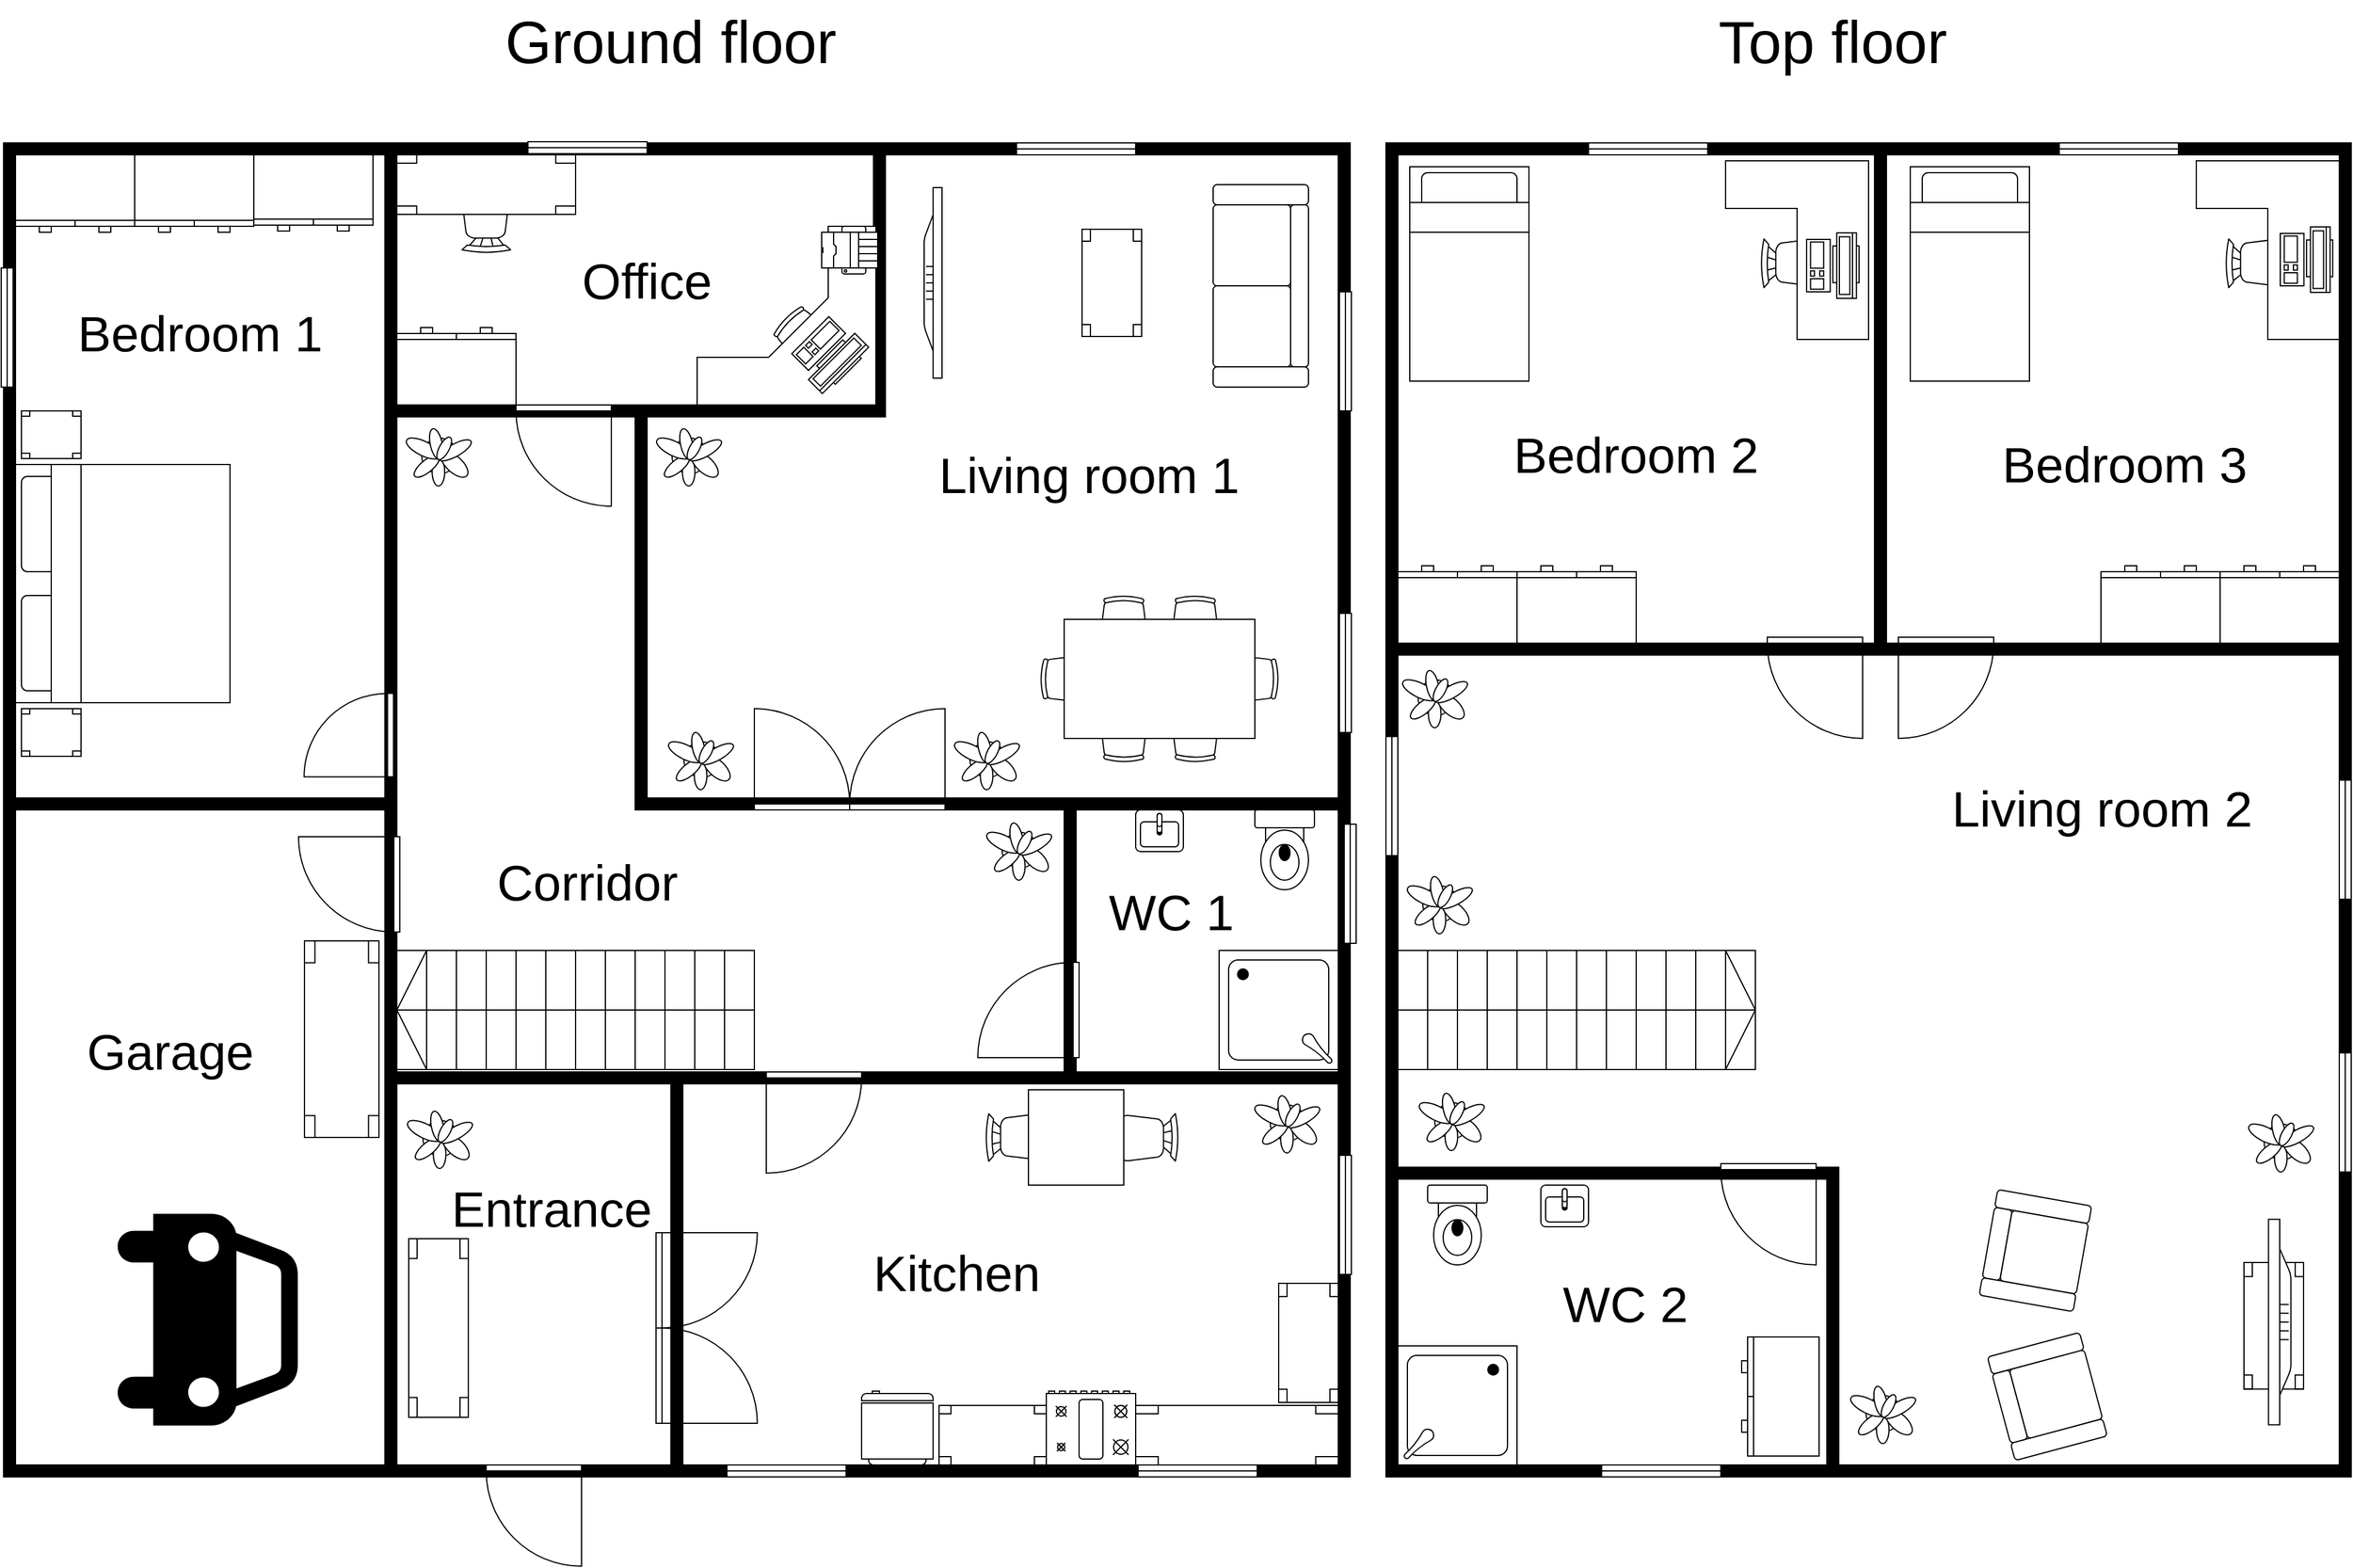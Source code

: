 <mxfile version="15.6.6" type="device"><diagram name="Page-1" id="38b20595-45e3-9b7f-d5ca-b57f44c5b66d"><mxGraphModel dx="3535" dy="2173" grid="1" gridSize="10" guides="1" tooltips="1" connect="1" arrows="1" fold="1" page="1" pageScale="1" pageWidth="1100" pageHeight="850" background="none" math="0" shadow="0"><root><mxCell id="0"/><mxCell id="1" parent="0"/><mxCell id="CMbT7zCXiu72EXJewyej-2" value="" style="verticalLabelPosition=bottom;html=1;verticalAlign=top;align=center;shape=mxgraph.floorplan.room;fillColor=#000000;" parent="1" vertex="1"><mxGeometry x="-250" y="80" width="330" height="570" as="geometry"/></mxCell><mxCell id="CMbT7zCXiu72EXJewyej-15" value="" style="verticalLabelPosition=bottom;html=1;verticalAlign=top;align=center;shape=mxgraph.floorplan.room;fillColor=#000000;" parent="1" vertex="1"><mxGeometry x="310" y="310" width="570" height="340" as="geometry"/></mxCell><mxCell id="CMbT7zCXiu72EXJewyej-16" value="" style="verticalLabelPosition=bottom;html=1;verticalAlign=top;align=center;shape=mxgraph.floorplan.stairs;rotation=-180;" parent="1" vertex="1"><mxGeometry x="80" y="208" width="300" height="100" as="geometry"/></mxCell><mxCell id="CMbT7zCXiu72EXJewyej-14" value="" style="verticalLabelPosition=bottom;html=1;verticalAlign=top;align=center;shape=mxgraph.floorplan.doorLeft;aspect=fixed;" parent="1" vertex="1"><mxGeometry x="390" y="310" width="80" height="85" as="geometry"/></mxCell><mxCell id="CMbT7zCXiu72EXJewyej-6" value="" style="verticalLabelPosition=bottom;html=1;verticalAlign=top;align=center;shape=mxgraph.floorplan.doorLeft;aspect=fixed;rotation=90;" parent="1" vertex="1"><mxGeometry y="110" width="80" height="85" as="geometry"/></mxCell><mxCell id="CMbT7zCXiu72EXJewyej-24" value="" style="shape=mxgraph.signs.transportation.car_4;html=1;pointerEvents=1;fillColor=#000000;strokeColor=none;verticalLabelPosition=bottom;verticalAlign=top;align=center;rotation=90;" parent="1" vertex="1"><mxGeometry x="-170" y="440" width="177.77" height="156" as="geometry"/></mxCell><mxCell id="CMbT7zCXiu72EXJewyej-26" value="" style="verticalLabelPosition=bottom;html=1;verticalAlign=top;align=center;shape=mxgraph.floorplan.room;fillColor=#000000;" parent="1" vertex="1"><mxGeometry x="70" y="310" width="250" height="340" as="geometry"/></mxCell><mxCell id="CMbT7zCXiu72EXJewyej-25" value="" style="verticalLabelPosition=bottom;html=1;verticalAlign=top;align=center;shape=mxgraph.floorplan.doorRight;aspect=fixed;" parent="1" vertex="1"><mxGeometry x="155" y="640" width="80" height="85" as="geometry"/></mxCell><mxCell id="CMbT7zCXiu72EXJewyej-27" value="" style="verticalLabelPosition=bottom;html=1;verticalAlign=top;align=center;shape=mxgraph.floorplan.room;fillColor=#000000;" parent="1" vertex="1"><mxGeometry x="640" y="80" width="240" height="240" as="geometry"/></mxCell><mxCell id="CMbT7zCXiu72EXJewyej-28" value="" style="verticalLabelPosition=bottom;html=1;verticalAlign=top;align=center;shape=mxgraph.floorplan.toilet;" parent="1" vertex="1"><mxGeometry x="800" y="90" width="50" height="67" as="geometry"/></mxCell><mxCell id="CMbT7zCXiu72EXJewyej-29" value="" style="verticalLabelPosition=bottom;html=1;verticalAlign=top;align=center;shape=mxgraph.floorplan.sink_2;" parent="1" vertex="1"><mxGeometry x="700" y="90" width="40" height="35" as="geometry"/></mxCell><mxCell id="CMbT7zCXiu72EXJewyej-30" value="" style="verticalLabelPosition=bottom;html=1;verticalAlign=top;align=center;shape=mxgraph.floorplan.shower;rotation=90;" parent="1" vertex="1"><mxGeometry x="770" y="208" width="100" height="100" as="geometry"/></mxCell><mxCell id="CMbT7zCXiu72EXJewyej-33" value="" style="verticalLabelPosition=bottom;html=1;verticalAlign=top;align=center;shape=mxgraph.floorplan.doorRight;aspect=fixed;rotation=90;" parent="1" vertex="1"><mxGeometry x="570" y="215.5" width="80" height="85" as="geometry"/></mxCell><mxCell id="CMbT7zCXiu72EXJewyej-34" value="" style="verticalLabelPosition=bottom;html=1;verticalAlign=top;align=center;shape=mxgraph.floorplan.table;rotation=-90;" parent="1" vertex="1"><mxGeometry x="40" y="500" width="150" height="50" as="geometry"/></mxCell><mxCell id="CMbT7zCXiu72EXJewyej-37" value="" style="verticalLabelPosition=bottom;html=1;verticalAlign=top;align=center;shape=mxgraph.floorplan.doorDouble;aspect=fixed;rotation=-90;" parent="1" vertex="1"><mxGeometry x="260" y="482.5" width="160" height="85" as="geometry"/></mxCell><mxCell id="CMbT7zCXiu72EXJewyej-44" value="" style="verticalLabelPosition=bottom;html=1;verticalAlign=top;align=center;shape=mxgraph.floorplan.chair;shadow=0;rotation=90;" parent="1" vertex="1"><mxGeometry x="690" y="339" width="40" height="52" as="geometry"/></mxCell><mxCell id="CMbT7zCXiu72EXJewyej-45" value="" style="verticalLabelPosition=bottom;html=1;verticalAlign=top;align=center;shape=mxgraph.floorplan.chair;shadow=0;rotation=-90;" parent="1" vertex="1"><mxGeometry x="580" y="339" width="40" height="52" as="geometry"/></mxCell><mxCell id="CMbT7zCXiu72EXJewyej-46" value="" style="shape=rect;shadow=0;" parent="1" vertex="1"><mxGeometry x="610" y="325" width="80" height="80" as="geometry"/></mxCell><mxCell id="CMbT7zCXiu72EXJewyej-47" value="" style="verticalLabelPosition=bottom;html=1;verticalAlign=top;align=center;shape=mxgraph.floorplan.table;rotation=90;" parent="1" vertex="1"><mxGeometry x="-48.75" y="251.25" width="165" height="62.5" as="geometry"/></mxCell><mxCell id="CMbT7zCXiu72EXJewyej-50" value="" style="verticalLabelPosition=bottom;html=1;verticalAlign=top;align=center;shape=mxgraph.floorplan.wall;fillColor=#000000;direction=south;" parent="1" vertex="1"><mxGeometry x="70" y="-460" width="10" height="550" as="geometry"/></mxCell><mxCell id="CMbT7zCXiu72EXJewyej-52" value="" style="verticalLabelPosition=bottom;html=1;verticalAlign=top;align=center;shape=mxgraph.floorplan.bed_double;rotation=-90;" parent="1" vertex="1"><mxGeometry x="-250" y="-190" width="200" height="180" as="geometry"/></mxCell><mxCell id="CMbT7zCXiu72EXJewyej-54" value="" style="verticalLabelPosition=bottom;html=1;verticalAlign=top;align=center;shape=mxgraph.floorplan.dresser;" parent="1" vertex="1"><mxGeometry x="-240" y="-460" width="100" height="65" as="geometry"/></mxCell><mxCell id="CMbT7zCXiu72EXJewyej-55" value="" style="verticalLabelPosition=bottom;html=1;verticalAlign=top;align=center;shape=mxgraph.floorplan.dresser;" parent="1" vertex="1"><mxGeometry x="-140" y="-460" width="100" height="65" as="geometry"/></mxCell><mxCell id="CMbT7zCXiu72EXJewyej-56" value="" style="verticalLabelPosition=bottom;html=1;verticalAlign=top;align=center;shape=mxgraph.floorplan.dresser;" parent="1" vertex="1"><mxGeometry x="-40" y="-461" width="100" height="65" as="geometry"/></mxCell><mxCell id="CMbT7zCXiu72EXJewyej-57" value="" style="verticalLabelPosition=bottom;html=1;verticalAlign=top;align=center;shape=mxgraph.floorplan.table;rotation=-90;" parent="1" vertex="1"><mxGeometry x="-230" width="40" height="50" as="geometry"/></mxCell><mxCell id="CMbT7zCXiu72EXJewyej-58" value="" style="verticalLabelPosition=bottom;html=1;verticalAlign=top;align=center;shape=mxgraph.floorplan.table;rotation=-90;" parent="1" vertex="1"><mxGeometry x="-230" y="-250" width="40" height="50" as="geometry"/></mxCell><mxCell id="CMbT7zCXiu72EXJewyej-61" value="" style="verticalLabelPosition=bottom;html=1;verticalAlign=top;align=center;shape=mxgraph.floorplan.room;fillColor=#000000;" parent="1" vertex="1"><mxGeometry x="-250" y="-470" width="330" height="560" as="geometry"/></mxCell><mxCell id="CMbT7zCXiu72EXJewyej-63" value="" style="verticalLabelPosition=bottom;html=1;verticalAlign=top;align=center;shape=mxgraph.floorplan.room;fillColor=#000000;" parent="1" vertex="1"><mxGeometry x="70" y="-470" width="420" height="230" as="geometry"/></mxCell><mxCell id="CMbT7zCXiu72EXJewyej-64" value="" style="verticalLabelPosition=bottom;html=1;verticalAlign=top;align=center;shape=mxgraph.floorplan.wallCorner;fillColor=#000000;direction=south;" parent="1" vertex="1"><mxGeometry x="480" y="-470" width="400" height="550" as="geometry"/></mxCell><mxCell id="CMbT7zCXiu72EXJewyej-65" value="" style="verticalLabelPosition=bottom;html=1;verticalAlign=top;align=center;shape=mxgraph.floorplan.wallCorner;fillColor=#000000;direction=north" parent="1" vertex="1"><mxGeometry x="280" y="-240" width="360" height="330" as="geometry"/></mxCell><mxCell id="CMbT7zCXiu72EXJewyej-66" value="" style="verticalLabelPosition=bottom;html=1;verticalAlign=top;align=center;shape=mxgraph.floorplan.doorRight;aspect=fixed;" parent="1" vertex="1"><mxGeometry x="180" y="-250" width="80" height="85" as="geometry"/></mxCell><mxCell id="CMbT7zCXiu72EXJewyej-67" value="" style="verticalLabelPosition=bottom;html=1;verticalAlign=top;align=center;shape=mxgraph.floorplan.doorDouble;aspect=fixed;rotation=-180;" parent="1" vertex="1"><mxGeometry x="380" y="5" width="160" height="85" as="geometry"/></mxCell><mxCell id="CMbT7zCXiu72EXJewyej-68" value="" style="verticalLabelPosition=bottom;html=1;verticalAlign=top;align=center;shape=mxgraph.floorplan.doorRight;aspect=fixed;rotation=90;" parent="1" vertex="1"><mxGeometry x="5" y="-10" width="70" height="74.38" as="geometry"/></mxCell><mxCell id="CMbT7zCXiu72EXJewyej-71" value="" style="verticalLabelPosition=bottom;html=1;verticalAlign=top;align=center;shape=mxgraph.floorplan.couch;rotation=90;" parent="1" vertex="1"><mxGeometry x="720" y="-390" width="170" height="80" as="geometry"/></mxCell><mxCell id="CMbT7zCXiu72EXJewyej-73" value="" style="verticalLabelPosition=bottom;html=1;verticalAlign=top;align=center;shape=mxgraph.floorplan.office_chair;shadow=0;" parent="1" vertex="1"><mxGeometry x="670" y="-90" width="40" height="43" as="geometry"/></mxCell><mxCell id="CMbT7zCXiu72EXJewyej-74" value="" style="verticalLabelPosition=bottom;html=1;verticalAlign=top;align=center;shape=mxgraph.floorplan.office_chair;shadow=0;direction=west;" parent="1" vertex="1"><mxGeometry x="670" y="7" width="40" height="43" as="geometry"/></mxCell><mxCell id="CMbT7zCXiu72EXJewyej-75" value="" style="verticalLabelPosition=bottom;html=1;verticalAlign=top;align=center;shape=mxgraph.floorplan.office_chair;shadow=0;direction=north;" parent="1" vertex="1"><mxGeometry x="620" y="-40" width="43" height="40" as="geometry"/></mxCell><mxCell id="CMbT7zCXiu72EXJewyej-76" value="" style="verticalLabelPosition=bottom;html=1;verticalAlign=top;align=center;shape=mxgraph.floorplan.office_chair;shadow=0;direction=south" parent="1" vertex="1"><mxGeometry x="777" y="-40" width="43" height="40" as="geometry"/></mxCell><mxCell id="CMbT7zCXiu72EXJewyej-77" value="" style="verticalLabelPosition=bottom;html=1;verticalAlign=top;align=center;shape=mxgraph.floorplan.office_chair;shadow=0;" parent="1" vertex="1"><mxGeometry x="730" y="-90" width="40" height="43" as="geometry"/></mxCell><mxCell id="CMbT7zCXiu72EXJewyej-78" value="" style="verticalLabelPosition=bottom;html=1;verticalAlign=top;align=center;shape=mxgraph.floorplan.office_chair;shadow=0;direction=west;" parent="1" vertex="1"><mxGeometry x="730" y="7" width="40" height="43" as="geometry"/></mxCell><mxCell id="CMbT7zCXiu72EXJewyej-79" value="" style="shape=rect;shadow=0;" parent="1" vertex="1"><mxGeometry x="640" y="-70" width="160" height="100" as="geometry"/></mxCell><mxCell id="CMbT7zCXiu72EXJewyej-80" value="" style="verticalLabelPosition=bottom;html=1;verticalAlign=top;align=center;shape=mxgraph.floorplan.flat_tv;rotation=-90;" parent="1" vertex="1"><mxGeometry x="450" y="-360" width="160" height="15" as="geometry"/></mxCell><mxCell id="CMbT7zCXiu72EXJewyej-81" value="" style="verticalLabelPosition=bottom;html=1;verticalAlign=top;align=center;shape=mxgraph.floorplan.table;rotation=90;" parent="1" vertex="1"><mxGeometry x="635" y="-377.5" width="90" height="50" as="geometry"/></mxCell><mxCell id="CMbT7zCXiu72EXJewyej-82" value="" style="verticalLabelPosition=bottom;html=1;verticalAlign=top;align=center;shape=mxgraph.floorplan.refrigerator;rotation=-180;" parent="1" vertex="1"><mxGeometry x="470" y="578" width="60" height="62" as="geometry"/></mxCell><mxCell id="CMbT7zCXiu72EXJewyej-83" value="" style="verticalLabelPosition=bottom;html=1;verticalAlign=top;align=center;shape=mxgraph.floorplan.range_2;rotation=-180;" parent="1" vertex="1"><mxGeometry x="625" y="578" width="75" height="62" as="geometry"/></mxCell><mxCell id="CMbT7zCXiu72EXJewyej-84" value="" style="verticalLabelPosition=bottom;html=1;verticalAlign=top;align=center;shape=mxgraph.floorplan.table;" parent="1" vertex="1"><mxGeometry x="700" y="590" width="170" height="50" as="geometry"/></mxCell><mxCell id="CMbT7zCXiu72EXJewyej-85" value="" style="verticalLabelPosition=bottom;html=1;verticalAlign=top;align=center;shape=mxgraph.floorplan.table;rotation=90;" parent="1" vertex="1"><mxGeometry x="795" y="512.5" width="100" height="50" as="geometry"/></mxCell><mxCell id="CMbT7zCXiu72EXJewyej-87" value="" style="verticalLabelPosition=bottom;html=1;verticalAlign=top;align=center;shape=mxgraph.floorplan.table;" parent="1" vertex="1"><mxGeometry x="535" y="590" width="90" height="50" as="geometry"/></mxCell><mxCell id="CMbT7zCXiu72EXJewyej-88" value="" style="verticalLabelPosition=bottom;html=1;verticalAlign=top;align=center;shape=mxgraph.floorplan.plant;" parent="1" vertex="1"><mxGeometry x="802" y="327" width="47" height="51" as="geometry"/></mxCell><mxCell id="CMbT7zCXiu72EXJewyej-89" value="" style="verticalLabelPosition=bottom;html=1;verticalAlign=top;align=center;shape=mxgraph.floorplan.plant;" parent="1" vertex="1"><mxGeometry x="300" y="-233" width="47" height="51" as="geometry"/></mxCell><mxCell id="CMbT7zCXiu72EXJewyej-90" value="" style="verticalLabelPosition=bottom;html=1;verticalAlign=top;align=center;shape=mxgraph.floorplan.plant;" parent="1" vertex="1"><mxGeometry x="310" y="22.0" width="47" height="51" as="geometry"/></mxCell><mxCell id="CMbT7zCXiu72EXJewyej-91" value="" style="verticalLabelPosition=bottom;html=1;verticalAlign=top;align=center;shape=mxgraph.floorplan.plant;" parent="1" vertex="1"><mxGeometry x="550" y="22" width="47" height="51" as="geometry"/></mxCell><mxCell id="CMbT7zCXiu72EXJewyej-92" value="" style="verticalLabelPosition=bottom;html=1;verticalAlign=top;align=center;shape=mxgraph.floorplan.plant;" parent="1" vertex="1"><mxGeometry x="91" y="340" width="47" height="51" as="geometry"/></mxCell><mxCell id="CMbT7zCXiu72EXJewyej-93" value="" style="verticalLabelPosition=bottom;html=1;verticalAlign=top;align=center;shape=mxgraph.floorplan.plant;" parent="1" vertex="1"><mxGeometry x="90" y="-233" width="47" height="51" as="geometry"/></mxCell><mxCell id="CMbT7zCXiu72EXJewyej-94" value="" style="verticalLabelPosition=bottom;html=1;verticalAlign=top;align=center;shape=mxgraph.floorplan.plant;" parent="1" vertex="1"><mxGeometry x="577" y="98" width="47" height="51" as="geometry"/></mxCell><mxCell id="CMbT7zCXiu72EXJewyej-95" value="" style="verticalLabelPosition=bottom;html=1;verticalAlign=top;align=center;shape=mxgraph.floorplan.window;rotation=90;" parent="1" vertex="1"><mxGeometry x="-297" y="-320" width="100" height="10" as="geometry"/></mxCell><mxCell id="CMbT7zCXiu72EXJewyej-96" value="" style="verticalLabelPosition=bottom;html=1;verticalAlign=top;align=center;shape=mxgraph.floorplan.window;rotation=90;" parent="1" vertex="1"><mxGeometry x="826" y="-30" width="100" height="10" as="geometry"/></mxCell><mxCell id="CMbT7zCXiu72EXJewyej-97" value="" style="verticalLabelPosition=bottom;html=1;verticalAlign=top;align=center;shape=mxgraph.floorplan.window;rotation=90;" parent="1" vertex="1"><mxGeometry x="826" y="-300" width="100" height="10" as="geometry"/></mxCell><mxCell id="CMbT7zCXiu72EXJewyej-98" value="" style="verticalLabelPosition=bottom;html=1;verticalAlign=top;align=center;shape=mxgraph.floorplan.window;rotation=0;" parent="1" vertex="1"><mxGeometry x="190" y="-471" width="100" height="10" as="geometry"/></mxCell><mxCell id="CMbT7zCXiu72EXJewyej-99" value="" style="verticalLabelPosition=bottom;html=1;verticalAlign=top;align=center;shape=mxgraph.floorplan.window;rotation=0;" parent="1" vertex="1"><mxGeometry x="600" y="-470" width="100" height="10" as="geometry"/></mxCell><mxCell id="CMbT7zCXiu72EXJewyej-100" value="" style="verticalLabelPosition=bottom;html=1;verticalAlign=top;align=center;shape=mxgraph.floorplan.window;rotation=0;" parent="1" vertex="1"><mxGeometry x="702" y="640" width="100" height="10" as="geometry"/></mxCell><mxCell id="CMbT7zCXiu72EXJewyej-101" value="" style="verticalLabelPosition=bottom;html=1;verticalAlign=top;align=center;shape=mxgraph.floorplan.window;rotation=0;" parent="1" vertex="1"><mxGeometry x="357" y="640" width="100" height="10" as="geometry"/></mxCell><mxCell id="CMbT7zCXiu72EXJewyej-102" value="" style="verticalLabelPosition=bottom;html=1;verticalAlign=top;align=center;shape=mxgraph.floorplan.window;rotation=90;" parent="1" vertex="1"><mxGeometry x="830" y="147" width="100" height="10" as="geometry"/></mxCell><mxCell id="CMbT7zCXiu72EXJewyej-103" value="" style="verticalLabelPosition=bottom;html=1;verticalAlign=top;align=center;shape=mxgraph.floorplan.window;rotation=90;" parent="1" vertex="1"><mxGeometry x="826" y="425" width="100" height="10" as="geometry"/></mxCell><mxCell id="CMbT7zCXiu72EXJewyej-104" value="" style="verticalLabelPosition=bottom;html=1;verticalAlign=top;align=center;shape=mxgraph.floorplan.room;fillColor=#000000;" parent="1" vertex="1"><mxGeometry x="910" y="-470" width="810" height="1120" as="geometry"/></mxCell><mxCell id="CMbT7zCXiu72EXJewyej-105" value="" style="verticalLabelPosition=bottom;html=1;verticalAlign=top;align=center;shape=mxgraph.floorplan.stairs;" parent="1" vertex="1"><mxGeometry x="920" y="208" width="300" height="100" as="geometry"/></mxCell><mxCell id="CMbT7zCXiu72EXJewyej-106" value="&lt;font style=&quot;font-size: 50px&quot;&gt;Ground floor&lt;/font&gt;" style="text;html=1;strokeColor=none;fillColor=none;align=center;verticalAlign=middle;whiteSpace=wrap;rounded=0;" parent="1" vertex="1"><mxGeometry x="85" y="-590" width="450" height="70" as="geometry"/></mxCell><mxCell id="CMbT7zCXiu72EXJewyej-107" value="&lt;font style=&quot;font-size: 50px&quot;&gt;Top floor&lt;/font&gt;" style="text;html=1;strokeColor=none;fillColor=none;align=center;verticalAlign=middle;whiteSpace=wrap;rounded=0;" parent="1" vertex="1"><mxGeometry x="1060" y="-590" width="450" height="70" as="geometry"/></mxCell><mxCell id="CMbT7zCXiu72EXJewyej-108" value="" style="verticalLabelPosition=bottom;html=1;verticalAlign=top;align=center;shape=mxgraph.floorplan.desk_corner;fontSize=50;rotation=-180;" parent="1" vertex="1"><mxGeometry x="332" y="-400" width="150" height="150" as="geometry"/></mxCell><mxCell id="CMbT7zCXiu72EXJewyej-109" value="" style="verticalLabelPosition=bottom;html=1;verticalAlign=top;align=center;shape=mxgraph.floorplan.chair;fontSize=50;rotation=-180;" parent="1" vertex="1"><mxGeometry x="134.5" y="-429.5" width="41" height="52" as="geometry"/></mxCell><mxCell id="CMbT7zCXiu72EXJewyej-70" value="" style="verticalLabelPosition=bottom;html=1;verticalAlign=top;align=center;shape=mxgraph.floorplan.table;rotation=0;" parent="1" vertex="1"><mxGeometry x="80" y="-460" width="150" height="50" as="geometry"/></mxCell><mxCell id="CMbT7zCXiu72EXJewyej-110" value="" style="verticalLabelPosition=bottom;html=1;verticalAlign=top;align=center;shape=mxgraph.floorplan.dresser;fontSize=50;rotation=-180;" parent="1" vertex="1"><mxGeometry x="80" y="-315" width="100" height="65" as="geometry"/></mxCell><mxCell id="CMbT7zCXiu72EXJewyej-114" value="" style="verticalLabelPosition=bottom;html=1;verticalAlign=top;align=center;shape=mxgraph.floorplan.wallCorner;fillColor=#000000;direction=west;fontSize=50;" parent="1" vertex="1"><mxGeometry x="910" y="-470" width="420" height="430" as="geometry"/></mxCell><mxCell id="CMbT7zCXiu72EXJewyej-115" value="" style="verticalLabelPosition=bottom;html=1;verticalAlign=top;align=center;shape=mxgraph.floorplan.wall;fillColor=#000000;fontSize=50;" parent="1" vertex="1"><mxGeometry x="1330" y="-50" width="380" height="10" as="geometry"/></mxCell><mxCell id="CMbT7zCXiu72EXJewyej-116" value="" style="verticalLabelPosition=bottom;html=1;verticalAlign=top;align=center;shape=mxgraph.floorplan.doorRight;aspect=fixed;fontSize=50;" parent="1" vertex="1"><mxGeometry x="1230" y="-55" width="80" height="85" as="geometry"/></mxCell><mxCell id="CMbT7zCXiu72EXJewyej-117" value="" style="verticalLabelPosition=bottom;html=1;verticalAlign=top;align=center;shape=mxgraph.floorplan.doorLeft;aspect=fixed;fontSize=50;" parent="1" vertex="1"><mxGeometry x="1340" y="-55" width="80" height="85" as="geometry"/></mxCell><mxCell id="CMbT7zCXiu72EXJewyej-118" value="" style="verticalLabelPosition=bottom;html=1;verticalAlign=top;align=center;shape=mxgraph.floorplan.bed_single;fontSize=50;" parent="1" vertex="1"><mxGeometry x="930" y="-450" width="100" height="180" as="geometry"/></mxCell><mxCell id="CMbT7zCXiu72EXJewyej-119" value="" style="verticalLabelPosition=bottom;html=1;verticalAlign=top;align=center;shape=mxgraph.floorplan.bed_single;fontSize=50;" parent="1" vertex="1"><mxGeometry x="1350" y="-450" width="100" height="180" as="geometry"/></mxCell><mxCell id="CMbT7zCXiu72EXJewyej-122" value="" style="verticalLabelPosition=bottom;html=1;verticalAlign=top;align=center;shape=mxgraph.floorplan.window;rotation=0;" parent="1" vertex="1"><mxGeometry x="1080" y="-470" width="100" height="10" as="geometry"/></mxCell><mxCell id="CMbT7zCXiu72EXJewyej-123" value="" style="verticalLabelPosition=bottom;html=1;verticalAlign=top;align=center;shape=mxgraph.floorplan.window;rotation=0;fillColor=default;strokeColor=default;fontColor=default;" parent="1" vertex="1"><mxGeometry x="1475" y="-470" width="100" height="10" as="geometry"/></mxCell><mxCell id="CMbT7zCXiu72EXJewyej-124" value="" style="verticalLabelPosition=bottom;html=1;verticalAlign=top;align=center;shape=mxgraph.floorplan.chair;fontSize=50;rotation=-90;" parent="1" vertex="1"><mxGeometry x="1620" y="-395" width="41" height="52" as="geometry"/></mxCell><mxCell id="CMbT7zCXiu72EXJewyej-125" value="" style="verticalLabelPosition=bottom;html=1;verticalAlign=top;align=center;shape=mxgraph.floorplan.chair;fontSize=50;rotation=-90;" parent="1" vertex="1"><mxGeometry x="1230" y="-395" width="41" height="52" as="geometry"/></mxCell><mxCell id="CMbT7zCXiu72EXJewyej-120" value="" style="verticalLabelPosition=bottom;html=1;verticalAlign=top;align=center;shape=mxgraph.floorplan.desk_corner_2;fontSize=50;rotation=90;" parent="1" vertex="1"><mxGeometry x="1180" y="-440" width="150" height="120" as="geometry"/></mxCell><mxCell id="CMbT7zCXiu72EXJewyej-121" value="" style="verticalLabelPosition=bottom;html=1;verticalAlign=top;align=center;shape=mxgraph.floorplan.desk_corner_2;fontSize=50;rotation=90;" parent="1" vertex="1"><mxGeometry x="1575" y="-440" width="150" height="120" as="geometry"/></mxCell><mxCell id="CMbT7zCXiu72EXJewyej-126" value="" style="verticalLabelPosition=bottom;html=1;verticalAlign=top;align=center;shape=mxgraph.floorplan.dresser;fontSize=50;rotation=-180;" parent="1" vertex="1"><mxGeometry x="920" y="-115" width="100" height="65" as="geometry"/></mxCell><mxCell id="CMbT7zCXiu72EXJewyej-127" value="" style="verticalLabelPosition=bottom;html=1;verticalAlign=top;align=center;shape=mxgraph.floorplan.dresser;fontSize=50;rotation=-180;" parent="1" vertex="1"><mxGeometry x="1020" y="-115" width="100" height="65" as="geometry"/></mxCell><mxCell id="CMbT7zCXiu72EXJewyej-128" value="" style="verticalLabelPosition=bottom;html=1;verticalAlign=top;align=center;shape=mxgraph.floorplan.dresser;fontSize=50;rotation=-180;" parent="1" vertex="1"><mxGeometry x="1610" y="-115" width="100" height="65" as="geometry"/></mxCell><mxCell id="CMbT7zCXiu72EXJewyej-129" value="" style="verticalLabelPosition=bottom;html=1;verticalAlign=top;align=center;shape=mxgraph.floorplan.dresser;fontSize=50;rotation=-180;" parent="1" vertex="1"><mxGeometry x="1510" y="-115" width="100" height="65" as="geometry"/></mxCell><mxCell id="CMbT7zCXiu72EXJewyej-130" value="" style="verticalLabelPosition=bottom;html=1;verticalAlign=top;align=center;shape=mxgraph.floorplan.printer;fontSize=50;rotation=90;" parent="1" vertex="1"><mxGeometry x="440" y="-403.5" width="40" height="47" as="geometry"/></mxCell><mxCell id="CMbT7zCXiu72EXJewyej-131" value="" style="verticalLabelPosition=bottom;html=1;verticalAlign=top;align=center;shape=mxgraph.floorplan.workstation;fontSize=50;rotation=-225;" parent="1" vertex="1"><mxGeometry x="415" y="-315" width="55" height="44" as="geometry"/></mxCell><mxCell id="CMbT7zCXiu72EXJewyej-132" value="" style="verticalLabelPosition=bottom;html=1;verticalAlign=top;align=center;shape=mxgraph.floorplan.workstation;fontSize=50;rotation=90;" parent="1" vertex="1"><mxGeometry x="1257.5" y="-389" width="55" height="44" as="geometry"/></mxCell><mxCell id="CMbT7zCXiu72EXJewyej-133" value="" style="verticalLabelPosition=bottom;html=1;verticalAlign=top;align=center;shape=mxgraph.floorplan.workstation;fontSize=50;rotation=90;" parent="1" vertex="1"><mxGeometry x="1655" y="-394" width="55" height="44" as="geometry"/></mxCell><mxCell id="CMbT7zCXiu72EXJewyej-134" value="" style="verticalLabelPosition=bottom;html=1;verticalAlign=top;align=center;shape=mxgraph.floorplan.wallCorner;fillColor=#000000;direction=south;fontSize=50;" parent="1" vertex="1"><mxGeometry x="910" y="390" width="380" height="260" as="geometry"/></mxCell><mxCell id="CMbT7zCXiu72EXJewyej-135" value="" style="verticalLabelPosition=bottom;html=1;verticalAlign=top;align=center;shape=mxgraph.floorplan.doorRight;aspect=fixed;fontSize=50;" parent="1" vertex="1"><mxGeometry x="1191" y="387" width="80" height="85" as="geometry"/></mxCell><mxCell id="CMbT7zCXiu72EXJewyej-136" value="" style="verticalLabelPosition=bottom;html=1;verticalAlign=top;align=center;shape=mxgraph.floorplan.shower;rotation=-180;" parent="1" vertex="1"><mxGeometry x="920" y="540" width="100" height="100" as="geometry"/></mxCell><mxCell id="CMbT7zCXiu72EXJewyej-137" value="" style="verticalLabelPosition=bottom;html=1;verticalAlign=top;align=center;shape=mxgraph.floorplan.toilet;" parent="1" vertex="1"><mxGeometry x="945" y="405" width="50" height="67" as="geometry"/></mxCell><mxCell id="CMbT7zCXiu72EXJewyej-138" value="" style="verticalLabelPosition=bottom;html=1;verticalAlign=top;align=center;shape=mxgraph.floorplan.sink_2;" parent="1" vertex="1"><mxGeometry x="1040" y="405" width="40" height="35" as="geometry"/></mxCell><mxCell id="CMbT7zCXiu72EXJewyej-139" value="" style="verticalLabelPosition=bottom;html=1;verticalAlign=top;align=center;shape=mxgraph.floorplan.dresser;fontSize=50;rotation=90;" parent="1" vertex="1"><mxGeometry x="1191" y="550" width="100" height="65" as="geometry"/></mxCell><mxCell id="CMbT7zCXiu72EXJewyej-140" value="" style="verticalLabelPosition=bottom;html=1;verticalAlign=top;align=center;shape=mxgraph.floorplan.sofa;fontSize=50;rotation=-105;" parent="1" vertex="1"><mxGeometry x="1420" y="542.5" width="90" height="80" as="geometry"/></mxCell><mxCell id="CMbT7zCXiu72EXJewyej-141" value="" style="verticalLabelPosition=bottom;html=1;verticalAlign=top;align=center;shape=mxgraph.floorplan.sofa;fontSize=50;rotation=-80;" parent="1" vertex="1"><mxGeometry x="1410" y="420" width="90" height="80" as="geometry"/></mxCell><mxCell id="CMbT7zCXiu72EXJewyej-143" value="" style="verticalLabelPosition=bottom;html=1;verticalAlign=top;align=center;shape=mxgraph.floorplan.table;fontSize=50;rotation=90;" parent="1" vertex="1"><mxGeometry x="1601.88" y="498.13" width="106.25" height="50" as="geometry"/></mxCell><mxCell id="CMbT7zCXiu72EXJewyej-142" value="" style="verticalLabelPosition=bottom;html=1;verticalAlign=top;align=center;shape=mxgraph.floorplan.flat_tv;fontSize=50;rotation=90;" parent="1" vertex="1"><mxGeometry x="1573.75" y="510.62" width="172.5" height="18.75" as="geometry"/></mxCell><mxCell id="CMbT7zCXiu72EXJewyej-144" value="" style="verticalLabelPosition=bottom;html=1;verticalAlign=top;align=center;shape=mxgraph.floorplan.plant;fontSize=50;" parent="1" vertex="1"><mxGeometry x="1302" y="571" width="47" height="51" as="geometry"/></mxCell><mxCell id="CMbT7zCXiu72EXJewyej-145" value="" style="verticalLabelPosition=bottom;html=1;verticalAlign=top;align=center;shape=mxgraph.floorplan.plant;fontSize=50;" parent="1" vertex="1"><mxGeometry x="1636" y="343" width="47" height="51" as="geometry"/></mxCell><mxCell id="CMbT7zCXiu72EXJewyej-146" value="" style="verticalLabelPosition=bottom;html=1;verticalAlign=top;align=center;shape=mxgraph.floorplan.plant;fontSize=50;" parent="1" vertex="1"><mxGeometry x="940" y="325" width="47" height="51" as="geometry"/></mxCell><mxCell id="CMbT7zCXiu72EXJewyej-147" value="" style="verticalLabelPosition=bottom;html=1;verticalAlign=top;align=center;shape=mxgraph.floorplan.plant;fontSize=50;fillColor=default;strokeColor=default;fontColor=default;" parent="1" vertex="1"><mxGeometry x="930" y="143" width="47" height="51" as="geometry"/></mxCell><mxCell id="jS7Ue84GJCD6nElyFpXR-1" value="" style="verticalLabelPosition=bottom;html=1;verticalAlign=top;align=center;shape=mxgraph.floorplan.window;rotation=90;fillColor=default;strokeColor=default;fontColor=default;" parent="1" vertex="1"><mxGeometry x="1665" y="110" width="100" height="10" as="geometry"/></mxCell><mxCell id="jS7Ue84GJCD6nElyFpXR-2" value="" style="verticalLabelPosition=bottom;html=1;verticalAlign=top;align=center;shape=mxgraph.floorplan.window;rotation=90;fillColor=default;strokeColor=default;fontColor=default;" parent="1" vertex="1"><mxGeometry x="1665" y="339" width="100" height="10" as="geometry"/></mxCell><mxCell id="jS7Ue84GJCD6nElyFpXR-3" value="" style="verticalLabelPosition=bottom;html=1;verticalAlign=top;align=center;shape=mxgraph.floorplan.window;rotation=0;fillColor=default;strokeColor=default;fontColor=default;" parent="1" vertex="1"><mxGeometry x="1091" y="640" width="100" height="10" as="geometry"/></mxCell><mxCell id="jS7Ue84GJCD6nElyFpXR-4" value="" style="verticalLabelPosition=bottom;html=1;verticalAlign=top;align=center;shape=mxgraph.floorplan.window;rotation=90;fillColor=default;strokeColor=default;fontColor=default;" parent="1" vertex="1"><mxGeometry x="865" y="73.38" width="100" height="10" as="geometry"/></mxCell><mxCell id="jS7Ue84GJCD6nElyFpXR-5" value="" style="verticalLabelPosition=bottom;html=1;verticalAlign=top;align=center;shape=mxgraph.floorplan.plant;fontSize=50;fillColor=default;strokeColor=default;fontColor=default;" parent="1" vertex="1"><mxGeometry x="926" y="-30" width="47" height="51" as="geometry"/></mxCell><mxCell id="7I4QOBEXCMtGA2ZzdII5-1" value="&lt;font style=&quot;font-size: 42px&quot;&gt;Garage&lt;/font&gt;" style="text;html=1;strokeColor=none;fillColor=none;align=center;verticalAlign=middle;whiteSpace=wrap;rounded=0;fontColor=default;" vertex="1" parent="1"><mxGeometry x="-190" y="260" width="160" height="67" as="geometry"/></mxCell><mxCell id="7I4QOBEXCMtGA2ZzdII5-2" value="&lt;font style=&quot;font-size: 42px&quot;&gt;Bedroom 1&lt;/font&gt;" style="text;html=1;strokeColor=none;fillColor=none;align=center;verticalAlign=middle;whiteSpace=wrap;rounded=0;fontColor=default;" vertex="1" parent="1"><mxGeometry x="-205" y="-343" width="240" height="67" as="geometry"/></mxCell><mxCell id="7I4QOBEXCMtGA2ZzdII5-3" value="&lt;font style=&quot;font-size: 42px&quot;&gt;Office&lt;/font&gt;" style="text;html=1;strokeColor=none;fillColor=none;align=center;verticalAlign=middle;whiteSpace=wrap;rounded=0;fontColor=default;" vertex="1" parent="1"><mxGeometry x="210" y="-387" width="160" height="67" as="geometry"/></mxCell><mxCell id="7I4QOBEXCMtGA2ZzdII5-4" value="&lt;font style=&quot;font-size: 42px&quot;&gt;Living room 1&lt;/font&gt;" style="text;html=1;strokeColor=none;fillColor=none;align=center;verticalAlign=middle;whiteSpace=wrap;rounded=0;fontColor=default;" vertex="1" parent="1"><mxGeometry x="520.5" y="-223.5" width="279.5" height="67" as="geometry"/></mxCell><mxCell id="7I4QOBEXCMtGA2ZzdII5-5" value="&lt;font style=&quot;font-size: 42px&quot;&gt;WC 1&lt;/font&gt;" style="text;html=1;strokeColor=none;fillColor=none;align=center;verticalAlign=middle;whiteSpace=wrap;rounded=0;fontColor=default;" vertex="1" parent="1"><mxGeometry x="650" y="143" width="160" height="67" as="geometry"/></mxCell><mxCell id="7I4QOBEXCMtGA2ZzdII5-6" value="&lt;font style=&quot;font-size: 42px&quot;&gt;Entrance&lt;/font&gt;" style="text;html=1;strokeColor=none;fillColor=none;align=center;verticalAlign=middle;whiteSpace=wrap;rounded=0;fontColor=default;" vertex="1" parent="1"><mxGeometry x="130" y="392" width="160" height="67" as="geometry"/></mxCell><mxCell id="7I4QOBEXCMtGA2ZzdII5-7" value="&lt;font style=&quot;font-size: 42px&quot;&gt;Corridor&lt;/font&gt;" style="text;html=1;strokeColor=none;fillColor=none;align=center;verticalAlign=middle;whiteSpace=wrap;rounded=0;fontColor=default;" vertex="1" parent="1"><mxGeometry x="160" y="118.5" width="160" height="67" as="geometry"/></mxCell><mxCell id="7I4QOBEXCMtGA2ZzdII5-8" value="&lt;font style=&quot;font-size: 42px&quot;&gt;Kitchen&lt;/font&gt;" style="text;html=1;strokeColor=none;fillColor=none;align=center;verticalAlign=middle;whiteSpace=wrap;rounded=0;fontColor=default;" vertex="1" parent="1"><mxGeometry x="470" y="446.5" width="160" height="67" as="geometry"/></mxCell><mxCell id="7I4QOBEXCMtGA2ZzdII5-9" value="&lt;font style=&quot;font-size: 42px&quot;&gt;WC 2&lt;/font&gt;" style="text;html=1;strokeColor=none;fillColor=none;align=center;verticalAlign=middle;whiteSpace=wrap;rounded=0;fontColor=default;" vertex="1" parent="1"><mxGeometry x="1031" y="472" width="160" height="67" as="geometry"/></mxCell><mxCell id="7I4QOBEXCMtGA2ZzdII5-10" value="&lt;font style=&quot;font-size: 42px&quot;&gt;Bedroom 2&lt;br&gt;&lt;/font&gt;" style="text;html=1;strokeColor=none;fillColor=none;align=center;verticalAlign=middle;whiteSpace=wrap;rounded=0;fontColor=default;" vertex="1" parent="1"><mxGeometry x="1000" y="-241" width="240" height="67" as="geometry"/></mxCell><mxCell id="7I4QOBEXCMtGA2ZzdII5-11" value="&lt;font style=&quot;font-size: 42px&quot;&gt;Bedroom 3&lt;/font&gt;" style="text;html=1;strokeColor=none;fillColor=none;align=center;verticalAlign=middle;whiteSpace=wrap;rounded=0;fontColor=default;" vertex="1" parent="1"><mxGeometry x="1410" y="-233" width="240" height="67" as="geometry"/></mxCell><mxCell id="7I4QOBEXCMtGA2ZzdII5-12" value="&lt;font style=&quot;font-size: 42px&quot;&gt;Living room 2&lt;/font&gt;" style="text;html=1;strokeColor=none;fillColor=none;align=center;verticalAlign=middle;whiteSpace=wrap;rounded=0;fontColor=default;" vertex="1" parent="1"><mxGeometry x="1371" y="56.5" width="279.5" height="67" as="geometry"/></mxCell></root></mxGraphModel></diagram></mxfile>